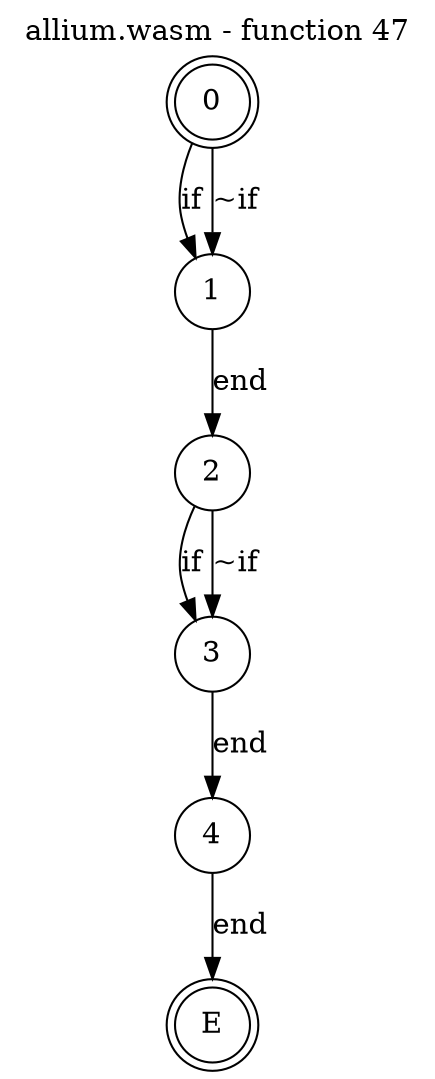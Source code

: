 digraph finite_state_machine {
    label = "allium.wasm - function 47"
    labelloc =  t
    labelfontsize = 16
    labelfontcolor = black
    labelfontname = "Helvetica"
    node [shape = doublecircle]; 0 E ;
    node [shape = circle];
    0 -> 1[label="if"];
    0 -> 1[label="~if"];
    1 -> 2[label="end"];
    2 -> 3[label="if"];
    2 -> 3[label="~if"];
    3 -> 4[label="end"];
    4 -> E[label="end"];
}
